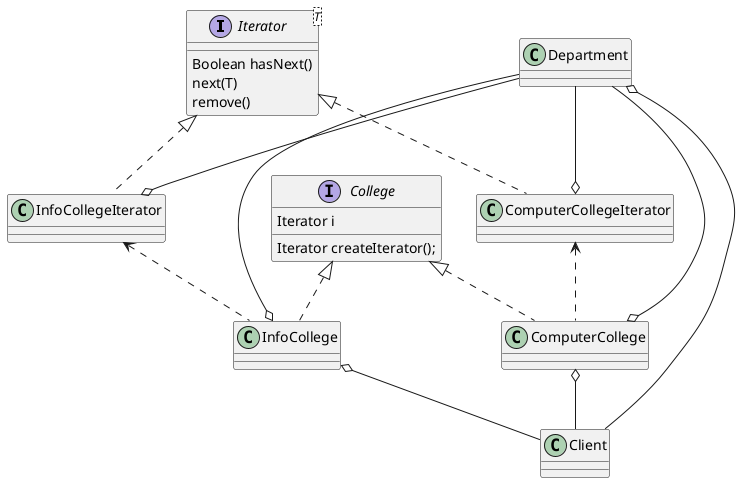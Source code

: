@startuml
'https://plantuml.com/class-diagram
interface Iterator<T>{
    Boolean hasNext()
    next(T)
    remove()
}

Iterator <|.. ComputerCollegeIterator
Iterator <|.. InfoCollegeIterator

interface College{
    Iterator i
    Iterator createIterator();
}

College <|.. ComputerCollege
College <|.. InfoCollege
ComputerCollegeIterator <.. ComputerCollege
InfoCollegeIterator <.. InfoCollege

Department --o ComputerCollege
Department --o InfoCollege
Department --o ComputerCollegeIterator
Department --o InfoCollegeIterator

Department o-- Client
InfoCollege o-- Client
ComputerCollege o-- Client
@enduml